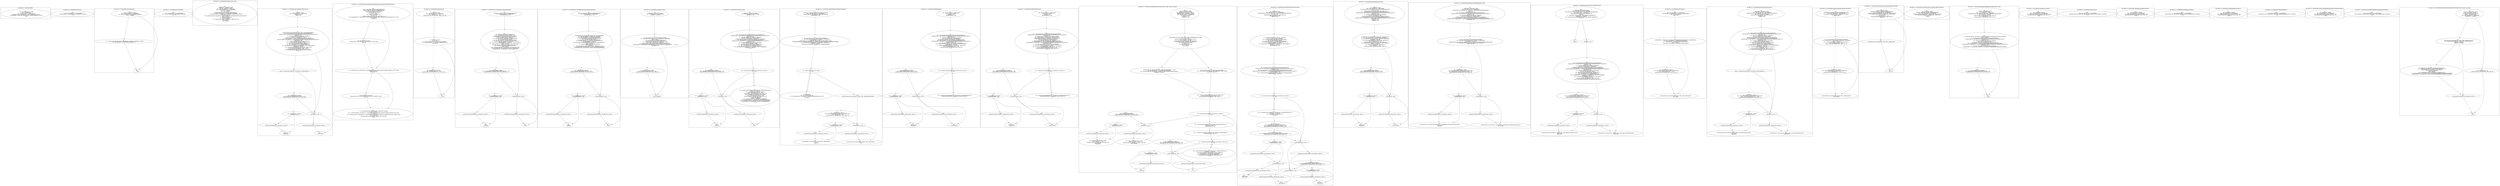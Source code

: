 digraph "67.ts" {
subgraph "cluster_@ts_files/67.ts: %dflt.[static]%dflt()" {
  label="@ts_files/67.ts: %dflt.[static]%dflt()";
  Node33290 [label="id:0
      this = this: @ts_files/67.ts: %dflt
      TAG = 'UserFileModel'
      %0 = new @ts_files/67.ts: UserFileModel
      instanceinvoke %0.<@ts_files/67.ts: UserFileModel.constructor()>()
      userFileModel = staticinvoke <@%unk/%unk: .stashOrGetObject()>(%0, TAG)
      return"];
}
subgraph "cluster_@ts_files/67.ts: UserFileModel.constructor()" {
  label="@ts_files/67.ts: UserFileModel.constructor()";
  Node40890 [label="id:0
      this = this: @ts_files/67.ts: UserFileModel
      instanceinvoke this.<@ts_files/67.ts: UserFileModel.%instInit()>()
      return"];
}
subgraph "cluster_@ts_files/67.ts: UserFileModel.onCreate(unknown)" {
  label="@ts_files/67.ts: UserFileModel.onCreate(unknown)";
  Node44680 [label="id:0
      context = parameter0: unknown
      this = this: @ts_files/67.ts: UserFileModel
      %0 = this.<@ts_files/67.ts: UserFileModel.userFileMgr>
      if %0 == undefined"];
  Node44681 [label="id:1
      %1 = instanceinvoke photoAccessHelper.<@%unk/%unk: .getPhotoAccessHelper()>(context)
      this.<@ts_files/67.ts: UserFileModel.userFileMgr> = %1"];
  Node44682 [label="id:2
      return"];
  Node44680 -> Node44681;
  Node44680 -> Node44682;
  Node44681 -> Node44682;
}
subgraph "cluster_@ts_files/67.ts: UserFileModel.getUserFileMgr()" {
  label="@ts_files/67.ts: UserFileModel.getUserFileMgr()";
  Node42800 [label="id:0
      this = this: @ts_files/67.ts: UserFileModel
      %0 = this.<@ts_files/67.ts: UserFileModel.userFileMgr>
      return %0"];
}
subgraph "cluster_@ts_files/67.ts: UserFileModel.createOne(string, string)" {
  label="@ts_files/67.ts: UserFileModel.createOne(string, string)";
  Node51870 [label="id:0
      displayName = parameter0: string
      albumUri = parameter1: string
      this = this: @ts_files/67.ts: UserFileModel
      %0 = 'createOne displayName:' + displayName
      %1 = %0 + ' albumUri: '
      %2 = %1 + albumUri
      instanceinvoke Log.<@%unk/%unk: .info()>(TAG, %2)
      %3 = this.<@ts_files/67.ts: UserFileModel.userFileMgr>
      %4 = instanceinvoke %3.<@%unk/%unk: .createAsset()>(displayName, albumUri)
      fileAsset = await %4
      %5 = instanceinvoke this.<@ts_files/67.ts: UserFileModel.getUserAlbumItemByUri(string)>(albumUri)
      album = await %5
      %6 = newarray (unknown)[1]
      %6[0] = fileAsset
      %7 = instanceinvoke album.<@%unk/%unk: .addAssets()>(%6)
      %8 = await %7
      return fileAsset"];
}
subgraph "cluster_@ts_files/67.ts: UserFileModel.getUserAlbumItemByUri(string)" {
  label="@ts_files/67.ts: UserFileModel.getUserAlbumItemByUri(string)";
  Node56520 [label="id:0
      uri = parameter0: string
      this = this: @ts_files/67.ts: UserFileModel
      fetchResult = null
      album = null"];
  Node56521 [label="id:1
      instanceinvoke Log.<@%unk/%unk: .info()>(TAG, 'getUserAlbumItemByUri')
      %0 = new @%unk/%unk: dataSharePredicates.DataSharePredicates
      instanceinvoke %0.<@%unk/%unk: dataSharePredicates.DataSharePredicates.constructor()>()
      predicates = %0
      %1 = photoAccessHelper.<@%unk/%unk: .AlbumKeys>
      %2 = %1.<@%unk/%unk: .URI>
      instanceinvoke predicates.<@%unk/%unk: .equalTo()>(%2, uri)
      %3 = new @ts_files/67.ts: %AC$UserFileModel$getUserAlbumItemByUri$0
      instanceinvoke %3.<@ts_files/67.ts: %AC$UserFileModel$getUserAlbumItemByUri$0.constructor()>()
      fetchOptions = %3
      %4 = photoAccessHelper.<@%unk/%unk: .AlbumType>
      %5 = %4.<@%unk/%unk: .USER>
      %6 = photoAccessHelper.<@%unk/%unk: .AlbumSubtype>
      %7 = %6.<@%unk/%unk: .USER_GENERIC>
      %8 = this.<@ts_files/67.ts: UserFileModel.userFileMgr>
      %9 = instanceinvoke %8.<@%unk/%unk: .getAlbums()>(%5, %7, fetchOptions)
      fetchResult = await %9
      %10 = instanceinvoke fetchResult.<@%unk/%unk: .getCount()>()
      %11 = 'get Album fetchResult, count: ' + %10
      instanceinvoke Log.<@%unk/%unk: .info()>(TAG, %11)
      %12 = instanceinvoke fetchResult.<@%unk/%unk: .getCount()>()
      if %12 > 0"];
  Node56522 [label="id:2
      album = instanceinvoke fetchResult.<@%unk/%unk: .getFirstObject()>()"];
  Node56523 [label="id:3
      if fetchResult != null"];
  Node56524 [label="id:4
      instanceinvoke fetchResult.<@%unk/%unk: .close()>()"];
  Node56525 [label="id:5
      return album"];
  Node56526 [label="id:6
      err = caughtexception: unknown
      %13 = 'get Album fetchResult failed with err: ' + err
      instanceinvoke Log.<@%unk/%unk: .error()>(TAG, %13)"];
  Node56527 [label="id:7
      %14 = caughtexception: unknown
      if fetchResult != null"];
  Node56528 [label="id:8
      instanceinvoke fetchResult.<@%unk/%unk: .close()>()"];
  Node56529 [label="id:9
      return album
      throw %14"];
  Node56520 -> Node56521;
  Node56521 -> Node56522;
  Node56521 -> Node56523;
  Node56522 -> Node56523;
  Node56522 -> Node56526[style="dotted"];
  Node56523 -> Node56524;
  Node56523 -> Node56525;
  Node56524 -> Node56525;
  Node56526 -> Node56523;
  Node56526 -> Node56527[style="dotted"];
  Node56527 -> Node56528;
  Node56527 -> Node56529;
  Node56528 -> Node56529;
}
subgraph "cluster_@ts_files/67.ts: UserFileModel.copyOne(photoAccessHelper.PhotoAsset, photoAccessHelper.PhotoAsset)" {
  label="@ts_files/67.ts: UserFileModel.copyOne(photoAccessHelper.PhotoAsset, photoAccessHelper.PhotoAsset)";
  Node93480 [label="id:0
      source = parameter0: photoAccessHelper.PhotoAsset
      target = parameter1: photoAccessHelper.PhotoAsset
      this = this: @ts_files/67.ts: UserFileModel
      %0 = source.<@%unk/%unk: .uri>
      %1 = 'copy start: src:' + %0
      %2 = %1 + ' target: '
      %3 = target.<@%unk/%unk: .uri>
      %4 = %2 + %3
      instanceinvoke Log.<@%unk/%unk: .info()>(TAG, %4)
      %5 = instanceinvoke this.<@ts_files/67.ts: UserFileModel.openAsset(string, photoAccessHelper.PhotoAsset)>('R', source)
      fd = await %5
      if fd <= 0"];
  Node93481 [label="id:1
      %6 = new @%unk/%unk: Error
      instanceinvoke %6.<@%unk/%unk: Error.constructor()>('fd is invalid')
      throw %6"];
  Node93482 [label="id:2
      %7 = instanceinvoke this.<@ts_files/67.ts: UserFileModel.openAsset(string, photoAccessHelper.PhotoAsset)>('RW', target)
      targetFd = await %7
      if targetFd <= 0"];
  Node93483 [label="id:3
      %8 = new @%unk/%unk: Error
      instanceinvoke %8.<@%unk/%unk: Error.constructor()>('targetFd is invalid')
      throw %8"];
  Node93484 [label="id:4
      %9 = instanceinvoke fileIO.<@%unk/%unk: .copyFile()>(fd, targetFd)
      %10 = await %9
      %11 = instanceinvoke this.<@ts_files/67.ts: UserFileModel.closeAsset(number, photoAccessHelper.PhotoAsset)>(fd, source)
      %12 = await %11
      %13 = instanceinvoke this.<@ts_files/67.ts: UserFileModel.closeAsset(number, photoAccessHelper.PhotoAsset)>(targetFd, target)
      %14 = await %13
      instanceinvoke Log.<@%unk/%unk: .debug()>(TAG, 'copy end')
      return"];
  Node93480 -> Node93481;
  Node93480 -> Node93482;
  Node93481 -> Node93482;
  Node93482 -> Node93483;
  Node93482 -> Node93484;
  Node93483 -> Node93484;
}
subgraph "cluster_@ts_files/67.ts: UserFileModel.deleteOne(string)" {
  label="@ts_files/67.ts: UserFileModel.deleteOne(string)";
  Node44470 [label="id:0
      uri = parameter0: string
      this = this: @ts_files/67.ts: UserFileModel
      %0 = 'deleteAsset uri: ' + uri
      instanceinvoke Log.<@%unk/%unk: .debug()>(TAG, %0)"];
  Node44471 [label="id:1
      %1 = newarray (string)[1]
      %1[0] = uri
      %2 = this.<@ts_files/67.ts: UserFileModel.userFileMgr>
      %3 = instanceinvoke %2.<@%unk/%unk: .deleteAssets()>(%1)
      %4 = await %3"];
  Node44472 [label="id:2
      err = caughtexception: unknown
      %5 = 'deleteOne with error: ' + err
      instanceinvoke Log.<@%unk/%unk: .error()>(TAG, %5)"];
  Node44473 [label="id:3
      return"];
  Node44470 -> Node44471;
  Node44471 -> Node44473;
  Node44471 -> Node44472[style="dotted"];
  Node44472 -> Node44473;
}
subgraph "cluster_@ts_files/67.ts: UserFileModel.recover(photoAccessHelper.PhotoAsset)" {
  label="@ts_files/67.ts: UserFileModel.recover(photoAccessHelper.PhotoAsset)";
  Node64610 [label="id:0
      fileAsset = parameter0: photoAccessHelper.PhotoAsset
      this = this: @ts_files/67.ts: UserFileModel
      albumFetchResult = null"];
  Node64611 [label="id:1
      %0 = fileAsset.<@%unk/%unk: .displayName>
      %1 = 'recoverPhotoAssetsDemoPromise:' + %0
      instanceinvoke Log.<@%unk/%unk: .debug()>(TAG, %1)
      %2 = photoAccessHelper.<@%unk/%unk: .AlbumType>
      %3 = %2.<@%unk/%unk: .SYSTEM>
      %4 = photoAccessHelper.<@%unk/%unk: .AlbumSubtype>
      %5 = %4.<@%unk/%unk: .TRASH>
      %6 = this.<@ts_files/67.ts: UserFileModel.userFileMgr>
      %7 = instanceinvoke %6.<@%unk/%unk: .getAlbums()>(%3, %5)
      albumFetchResult = await %7
      %8 = instanceinvoke albumFetchResult.<@%unk/%unk: .getFirstObject()>()
      album = await %8
      instanceinvoke Log.<@%unk/%unk: .debug()>(TAG, 'album  get')
      %9 = newarray (photoAccessHelper.PhotoAsset)[1]
      %9[0] = fileAsset
      %10 = instanceinvoke album.<@%unk/%unk: .recoverAssets()>(%9)
      %11 = instanceinvoke %10.<@%unk/%unk: .then()>(%AM1$recover)
      instanceinvoke %11.<@%unk/%unk: .catch()>(%AM0$recover)"];
  Node64612 [label="id:2
      err = caughtexception: unknown
      %12 = 'recoverPhotoAssetsDemoPromise failed with error: ' + err
      instanceinvoke Log.<@%unk/%unk: .error()>(TAG, %12)"];
  Node64613 [label="id:3
      if albumFetchResult != null"];
  Node64614 [label="id:4
      instanceinvoke albumFetchResult.<@%unk/%unk: .close()>()"];
  Node64615 [label="id:5
      return"];
  Node64616 [label="id:6
      %13 = caughtexception: unknown
      if albumFetchResult != null"];
  Node64617 [label="id:7
      instanceinvoke albumFetchResult.<@%unk/%unk: .close()>()"];
  Node64618 [label="id:8
      return
      throw %13"];
  Node64610 -> Node64611;
  Node64611 -> Node64613;
  Node64611 -> Node64612[style="dotted"];
  Node64612 -> Node64613;
  Node64612 -> Node64616[style="dotted"];
  Node64613 -> Node64614;
  Node64613 -> Node64615;
  Node64614 -> Node64615;
  Node64616 -> Node64617;
  Node64616 -> Node64618;
  Node64617 -> Node64618;
}
subgraph "cluster_@ts_files/67.ts: UserFileModel.permanentDelete(photoAccessHelper.PhotoAsset)" {
  label="@ts_files/67.ts: UserFileModel.permanentDelete(photoAccessHelper.PhotoAsset)";
  Node72680 [label="id:0
      fileAsset = parameter0: photoAccessHelper.PhotoAsset
      this = this: @ts_files/67.ts: UserFileModel
      albumFetchResult = null"];
  Node72681 [label="id:1
      instanceinvoke Log.<@%unk/%unk: .debug()>(TAG, 'permanentDelete')
      %0 = photoAccessHelper.<@%unk/%unk: .AlbumType>
      %1 = %0.<@ts_files/67.ts: UserFileModel.SYSTEM>
      %2 = photoAccessHelper.<@%unk/%unk: .AlbumSubtype>
      %3 = %2.<@%unk/%unk: .TRASH>
      %4 = this.<@ts_files/67.ts: UserFileModel.userFileMgr>
      %5 = instanceinvoke %4.<@%unk/%unk: .getAlbums()>(%1, %3)
      albumFetchResult = await %5
      %6 = instanceinvoke albumFetchResult.<@%unk/%unk: .getFirstObject()>()
      album = await %6
      %7 = newarray (photoAccessHelper.PhotoAsset)[1]
      %7[0] = fileAsset
      %8 = instanceinvoke album.<@%unk/%unk: .deleteAssets()>(%7)
      %9 = instanceinvoke %8.<@%unk/%unk: .then()>(%AM3$permanentDelete)
      instanceinvoke %9.<@%unk/%unk: .catch()>(%AM2$permanentDelete)"];
  Node72682 [label="id:2
      err = caughtexception: unknown
      %10 = 'permanentDelete failed with error: ' + err
      instanceinvoke Log.<@%unk/%unk: .error()>(TAG, %10)"];
  Node72683 [label="id:3
      if albumFetchResult != null"];
  Node72684 [label="id:4
      instanceinvoke albumFetchResult.<@%unk/%unk: .close()>()"];
  Node72685 [label="id:5
      return"];
  Node72686 [label="id:6
      %11 = caughtexception: unknown
      if albumFetchResult != null"];
  Node72687 [label="id:7
      instanceinvoke albumFetchResult.<@%unk/%unk: .close()>()"];
  Node72688 [label="id:8
      return
      throw %11"];
  Node72680 -> Node72681;
  Node72681 -> Node72683;
  Node72681 -> Node72682[style="dotted"];
  Node72682 -> Node72683;
  Node72682 -> Node72686[style="dotted"];
  Node72683 -> Node72684;
  Node72683 -> Node72685;
  Node72684 -> Node72685;
  Node72686 -> Node72687;
  Node72686 -> Node72688;
  Node72687 -> Node72688;
}
subgraph "cluster_@ts_files/67.ts: UserFileModel.createAlbum(string)" {
  label="@ts_files/67.ts: UserFileModel.createAlbum(string)";
  Node46550 [label="id:0
      albumName = parameter0: string
      this = this: @ts_files/67.ts: UserFileModel
      newAlbum = undefined"];
  Node46551 [label="id:1
      %0 = this.<@ts_files/67.ts: UserFileModel.userFileMgr>
      %1 = instanceinvoke %0.<@%unk/%unk: .createAlbum()>(albumName)
      album = await %1
      %2 = new @%unk/%unk: SimpleAlbumDataItem
      %3 = MediaConstants.<@%unk/%unk: .ALBUM_ID_USER>
      %4 = album.<@%unk/%unk: .albumUri>
      %5 = MediaConstants.<@%unk/%unk: .ALBUM_TYPE_USER>
      %6 = MediaConstants.<@%unk/%unk: .ALBUM_SUBTYPE_USER_GENERIC>
      instanceinvoke %2.<@%unk/%unk: SimpleAlbumDataItem.constructor()>(%3, albumName, %4, '', '', %5, %6)
      newAlbum = %2"];
  Node46552 [label="id:2
      err = caughtexception: unknown
      %7 = 'createAlbum failed with error: ' + err
      instanceinvoke Log.<@%unk/%unk: .error()>(TAG, %7)"];
  Node46553 [label="id:3
      return newAlbum"];
  Node46550 -> Node46551;
  Node46551 -> Node46553;
  Node46551 -> Node46552[style="dotted"];
  Node46552 -> Node46553;
}
subgraph "cluster_@ts_files/67.ts: UserFileModel.deleteAlbum(string)" {
  label="@ts_files/67.ts: UserFileModel.deleteAlbum(string)";
  Node46540 [label="id:0
      albumName = parameter0: string
      this = this: @ts_files/67.ts: UserFileModel
      fetchResult = null"];
  Node46541 [label="id:1
      %0 = new @%unk/%unk: dataSharePredicates.DataSharePredicates
      instanceinvoke %0.<@%unk/%unk: dataSharePredicates.DataSharePredicates.constructor()>()
      predicates = %0
      %1 = photoAccessHelper.<@%unk/%unk: .AlbumKeys>
      %2 = %1.<@%unk/%unk: .ALBUM_NAME>
      instanceinvoke predicates.<@%unk/%unk: .equalTo()>(%2, albumName)
      %3 = new @ts_files/67.ts: %AC$UserFileModel$deleteAlbum$1
      instanceinvoke %3.<@ts_files/67.ts: %AC$UserFileModel$deleteAlbum$1.constructor()>()
      fetchOptions = %3
      %4 = photoAccessHelper.<@%unk/%unk: .AlbumType>
      %5 = %4.<@%unk/%unk: .USER>
      %6 = photoAccessHelper.<@%unk/%unk: .AlbumSubtype>
      %7 = %6.<@%unk/%unk: .USER_GENERIC>
      %8 = this.<@ts_files/67.ts: UserFileModel.userFileMgr>
      %9 = instanceinvoke %8.<@%unk/%unk: .getAlbums()>(%5, %7, fetchOptions)
      fetchResult = await %9
      i = 0"];
  Node46542 [label="id:2
      %10 = instanceinvoke fetchResult.<@%unk/%unk: .getCount()>()
      if i < %10"];
  Node46543 [label="id:3
      %11 = instanceinvoke fetchResult.<@%unk/%unk: .getObjectByPosition()>(i)
      albumAsset = await %11
      %12 = albumAsset.<@%unk/%unk: .albumUri>
      %13 = 'deleteAlbum albumUri' + %12
      instanceinvoke Log.<@%unk/%unk: .info()>(TAG, %13)
      %14 = albumAsset.<@%unk/%unk: .albumName>
      %15 = 'deleteAlbum albumName' + %14
      instanceinvoke Log.<@%unk/%unk: .info()>(TAG, %15)
      %16 = newarray (unknown)[1]
      %16[0] = albumAsset
      %17 = this.<@ts_files/67.ts: UserFileModel.userFileMgr>
      %18 = instanceinvoke %17.<@%unk/%unk: .deleteAlbums()>(%16)
      %19 = instanceinvoke %18.<@%unk/%unk: .then()>(%AM5$deleteAlbum)
      instanceinvoke %19.<@%unk/%unk: .catch()>(%AM4$deleteAlbum)
      i = i + 1"];
  Node46544 [label="id:4
      if fetchResult != null"];
  Node46545 [label="id:5
      instanceinvoke fetchResult.<@%unk/%unk: .close()>()"];
  Node46546 [label="id:6
      err = caughtexception: unknown
      %20 = 'deletePhotoAlbumsPromise failed with error: ' + err
      instanceinvoke Log.<@%unk/%unk: .error()>(TAG, %20)"];
  Node46547 [label="id:7
      return"];
  Node46548 [label="id:8
      %21 = caughtexception: unknown
      if fetchResult != null"];
  Node46549 [label="id:9
      instanceinvoke fetchResult.<@%unk/%unk: .close()>()"];
  Node465410 [label="id:10
      return
      throw %21"];
  Node46540 -> Node46541;
  Node46541 -> Node46542;
  Node46542 -> Node46543;
  Node46542 -> Node46544;
  Node46543 -> Node46542;
  Node46544 -> Node46545;
  Node46544 -> Node46547;
  Node46545 -> Node46547;
  Node46546 -> Node46544;
  Node46546 -> Node46548[style="dotted"];
  Node46548 -> Node46549;
  Node46548 -> Node465410;
  Node46549 -> Node465410;
}
subgraph "cluster_@ts_files/67.ts: UserFileModel.deleteAll(photoAccessHelper.FetchOptions)" {
  label="@ts_files/67.ts: UserFileModel.deleteAll(photoAccessHelper.FetchOptions)";
  Node68150 [label="id:0
      fetchOption = parameter0: photoAccessHelper.FetchOptions
      this = this: @ts_files/67.ts: UserFileModel
      instanceinvoke Log.<@%unk/%unk: .info()>(TAG, 'deleteAll')
      fetchFileResult = null"];
  Node68151 [label="id:1
      %0 = this.<@ts_files/67.ts: UserFileModel.userFileMgr>
      %1 = instanceinvoke %0.<@%unk/%unk: .getAssets()>(fetchOption)
      fetchFileResult = await %1
      instanceinvoke Log.<@%unk/%unk: .debug()>(TAG, 'deleteAll getPhotoAssets')
      deleteAllGetAllObject = staticinvoke <@%unk/%unk: .hiSysEventDataQueryTimedOut()>('deleteAllGetAllObject')
      %2 = instanceinvoke fetchFileResult.<@%unk/%unk: .getAllObject()>()
      fileAssets = await %2
      staticinvoke <@%unk/%unk: .clearTimeout()>(deleteAllGetAllObject)
      i = 0"];
  Node68152 [label="id:2
      %3 = fileAssets.<@%unk/%unk: .length>
      if i < %3"];
  Node68153 [label="id:3
      %4 = fileAssets[i]
      %5 = %4.<@%unk/%unk: .uri>
      %6 = instanceinvoke this.<@ts_files/67.ts: UserFileModel.deleteOne(string)>(%5)
      %7 = await %6
      i = i + 1"];
  Node68154 [label="id:4
      instanceinvoke Log.<@%unk/%unk: .debug()>(TAG, 'deleteAll getFirstObject')"];
  Node68155 [label="id:5
      err = caughtexception: unknown
      %8 = instanceinvoke JSON.<@%unk/%unk: .stringify()>(err)
      %9 = 'deleteAll error:' + %8
      instanceinvoke Log.<@%unk/%unk: .error()>(TAG, %9)"];
  Node68156 [label="id:6
      if fetchFileResult != null"];
  Node68157 [label="id:7
      instanceinvoke fetchFileResult.<@%unk/%unk: .close()>()"];
  Node68158 [label="id:8
      instanceinvoke Log.<@%unk/%unk: .debug()>(TAG, 'deleteAll finish')
      return"];
  Node68159 [label="id:9
      %10 = caughtexception: unknown
      if fetchFileResult != null"];
  Node681510 [label="id:10
      instanceinvoke fetchFileResult.<@%unk/%unk: .close()>()"];
  Node681511 [label="id:11
      instanceinvoke Log.<@%unk/%unk: .debug()>(TAG, 'deleteAll finish')
      return
      throw %10"];
  Node68150 -> Node68151;
  Node68151 -> Node68152;
  Node68152 -> Node68153;
  Node68152 -> Node68154;
  Node68153 -> Node68152;
  Node68154 -> Node68156;
  Node68154 -> Node68155[style="dotted"];
  Node68155 -> Node68156;
  Node68155 -> Node68159[style="dotted"];
  Node68156 -> Node68157;
  Node68156 -> Node68158;
  Node68157 -> Node68158;
  Node68159 -> Node681510;
  Node68159 -> Node681511;
  Node681510 -> Node681511;
}
subgraph "cluster_@ts_files/67.ts: UserFileModel.getAllMediaItems()" {
  label="@ts_files/67.ts: UserFileModel.getAllMediaItems()";
  Node44620 [label="id:0
      this = this: @ts_files/67.ts: UserFileModel
      %0 = newarray (any)[0]
      fileAssets = %0
      photoFetchResult = null"];
  Node44621 [label="id:1
      %1 = new @%unk/%unk: dataSharePredicates.DataSharePredicates
      instanceinvoke %1.<@%unk/%unk: dataSharePredicates.DataSharePredicates.constructor()>()
      predicates = %1
      %2 = photoAccessHelper.<@%unk/%unk: .PhotoKeys>
      %3 = %2.<@%unk/%unk: .DATE_ADDED>
      instanceinvoke predicates.<@%unk/%unk: .orderByDesc()>(%3)
      %4 = new @ts_files/67.ts: %AC$UserFileModel$getAllMediaItems$2
      instanceinvoke %4.<@ts_files/67.ts: %AC$UserFileModel$getAllMediaItems$2.constructor()>()
      emptyFetchOption = %4
      %5 = this.<@ts_files/67.ts: UserFileModel.userFileMgr>
      %6 = instanceinvoke %5.<@%unk/%unk: .getAssets()>(emptyFetchOption)
      photoFetchResult = await %6
      %7 = instanceinvoke photoFetchResult.<@%unk/%unk: .getCount()>()
      %8 = 'getAllMediaItems count: ' + %7
      instanceinvoke Log.<@%unk/%unk: .info()>(TAG, %8)
      i = 0"];
  Node44622 [label="id:2
      %9 = instanceinvoke photoFetchResult.<@%unk/%unk: .getCount()>()
      if i < %9"];
  Node44623 [label="id:3
      %10 = instanceinvoke photoFetchResult.<@%unk/%unk: .getObjectByPosition()>(i)
      instanceinvoke fileAssets.<@%unk/%unk: .push()>(await %10)
      i = i + 1"];
  Node44624 [label="id:4
      if photoFetchResult != null"];
  Node44625 [label="id:5
      instanceinvoke photoFetchResult.<@%unk/%unk: .close()>()"];
  Node44626 [label="id:6
      return fileAssets"];
  Node44627 [label="id:7
      err = caughtexception: unknown
      %11 = 'getAllMediaItems failed with err: ' + err
      instanceinvoke Log.<@%unk/%unk: .error()>(TAG, %11)"];
  Node44628 [label="id:8
      %12 = caughtexception: unknown
      if photoFetchResult != null"];
  Node44629 [label="id:9
      instanceinvoke photoFetchResult.<@%unk/%unk: .close()>()"];
  Node446210 [label="id:10
      return fileAssets
      throw %12"];
  Node44620 -> Node44621;
  Node44621 -> Node44622;
  Node44622 -> Node44623;
  Node44622 -> Node44624;
  Node44623 -> Node44622;
  Node44624 -> Node44625;
  Node44624 -> Node44626;
  Node44625 -> Node44626;
  Node44627 -> Node44624;
  Node44627 -> Node44628[style="dotted"];
  Node44628 -> Node44629;
  Node44628 -> Node446210;
  Node44629 -> Node446210;
}
subgraph "cluster_@ts_files/67.ts: UserFileModel.getAllMovingPhotoItems()" {
  label="@ts_files/67.ts: UserFileModel.getAllMovingPhotoItems()";
  Node51280 [label="id:0
      this = this: @ts_files/67.ts: UserFileModel
      %0 = newarray (any)[0]
      fileAssets = %0
      photoFetchResult = null"];
  Node51281 [label="id:1
      %1 = new @%unk/%unk: dataSharePredicates.DataSharePredicates
      instanceinvoke %1.<@%unk/%unk: dataSharePredicates.DataSharePredicates.constructor()>()
      predicates = %1
      %2 = MediaConstants.<@%unk/%unk: .PHOTO_SUBTYPE>
      %3 = MediaConstants.<@%unk/%unk: .MOVING_PHOTO>
      instanceinvoke predicates.<@%unk/%unk: .equalTo()>(%2, %3)
      %4 = photoAccessHelper.<@%unk/%unk: .PhotoKeys>
      %5 = %4.<@%unk/%unk: .DATE_ADDED>
      instanceinvoke predicates.<@%unk/%unk: .orderByDesc()>(%5)
      %6 = new @ts_files/67.ts: %AC$UserFileModel$getAllMovingPhotoItems$3
      instanceinvoke %6.<@ts_files/67.ts: %AC$UserFileModel$getAllMovingPhotoItems$3.constructor()>()
      fetchOptions = %6
      %7 = this.<@ts_files/67.ts: UserFileModel.userFileMgr>
      %8 = instanceinvoke %7.<@%unk/%unk: .getAssets()>(fetchOptions)
      photoFetchResult = await %8
      %9 = instanceinvoke photoFetchResult.<@%unk/%unk: .getCount()>()
      %10 = 'getAllMovingPhotoItems count: ' + %9
      instanceinvoke Log.<@%unk/%unk: .info()>(TAG, %10)
      i = 0"];
  Node51282 [label="id:2
      %11 = instanceinvoke photoFetchResult.<@%unk/%unk: .getCount()>()
      if i < %11"];
  Node51283 [label="id:3
      %12 = instanceinvoke photoFetchResult.<@%unk/%unk: .getObjectByPosition()>(i)
      instanceinvoke fileAssets.<@%unk/%unk: .push()>(await %12)
      i = i + 1"];
  Node51284 [label="id:4
      if photoFetchResult != null"];
  Node51285 [label="id:5
      instanceinvoke photoFetchResult.<@%unk/%unk: .close()>()"];
  Node51286 [label="id:6
      return fileAssets"];
  Node51287 [label="id:7
      err = caughtexception: unknown
      %13 = 'getAllMovingPhotoItems failed with err: ' + err
      instanceinvoke Log.<@%unk/%unk: .error()>(TAG, %13)"];
  Node51288 [label="id:8
      %14 = caughtexception: unknown
      if photoFetchResult != null"];
  Node51289 [label="id:9
      instanceinvoke photoFetchResult.<@%unk/%unk: .close()>()"];
  Node512810 [label="id:10
      return fileAssets
      throw %14"];
  Node51280 -> Node51281;
  Node51281 -> Node51282;
  Node51282 -> Node51283;
  Node51282 -> Node51284;
  Node51283 -> Node51282;
  Node51284 -> Node51285;
  Node51284 -> Node51286;
  Node51285 -> Node51286;
  Node51287 -> Node51284;
  Node51287 -> Node51288[style="dotted"];
  Node51288 -> Node51289;
  Node51288 -> Node512810;
  Node51289 -> Node512810;
}
subgraph "cluster_@ts_files/67.ts: UserFileModel.getAllMediaItemsByType(number, number, unknown, unknown)" {
  label="@ts_files/67.ts: UserFileModel.getAllMediaItemsByType(number, number, unknown, unknown)";
  Node81610 [label="id:0
      type = parameter0: number
      subType = parameter1: number
      albumFetchOption = parameter2: unknown
      fileFetchOption = parameter3: unknown
      this = this: @ts_files/67.ts: UserFileModel
      %0 = newarray (any)[0]
      fileAssets = %0
      fetchResult = null"];
  Node81611 [label="id:1
      instanceinvoke Log.<@%unk/%unk: .info()>(TAG, 'getAllMediaItemsByUserFile')
      %1 = 'type:' + type
      instanceinvoke Log.<@%unk/%unk: .info()>(TAG, %1)
      %2 = 'subType:' + subType
      instanceinvoke Log.<@%unk/%unk: .info()>(TAG, %2)
      %3 = photoAccessHelper.<@%unk/%unk: .AlbumType>
      %4 = %3.<@%unk/%unk: .USER>
      %5 = type === %4
      %6 = albumFetchOption != null
      %7 = %5 && %6
      if %7 != false"];
  Node81612 [label="id:2
      instanceinvoke Log.<@%unk/%unk: .info()>(TAG, 'albumFetchOption ！= null')
      %8 = this.<@ts_files/67.ts: UserFileModel.userFileMgr>
      %9 = instanceinvoke %8.<@%unk/%unk: .getAlbums()>(type, subType, albumFetchOption)
      fetchResult = await %9"];
  Node81613 [label="id:3
      %10 = this.<@ts_files/67.ts: UserFileModel.userFileMgr>
      %11 = instanceinvoke %10.<@%unk/%unk: .getAlbums()>(type, subType)
      fetchResult = await %11"];
  Node81614 [label="id:4
      %12 = instanceinvoke fetchResult.<@%unk/%unk: .getCount()>()
      %13 = 'get Album fetchResult, count: ' + %12
      instanceinvoke Log.<@%unk/%unk: .info()>(TAG, %13)
      i = 0"];
  Node81615 [label="id:5
      %14 = instanceinvoke fetchResult.<@%unk/%unk: .getCount()>()
      if i < %14"];
  Node81616 [label="id:6
      %15 = instanceinvoke fetchResult.<@%unk/%unk: .getObjectByPosition()>(i)
      albumAsset = await %15
      photoFetchResult = null"];
  Node81617 [label="id:7
      %16 = instanceinvoke albumAsset.<@%unk/%unk: .getAssets()>(fileFetchOption)
      photoFetchResult = await %16
      i = 0"];
  Node81618 [label="id:8
      %17 = instanceinvoke photoFetchResult.<@%unk/%unk: .getCount()>()
      if i < %17"];
  Node81619 [label="id:9
      %18 = instanceinvoke photoFetchResult.<@%unk/%unk: .getObjectByPosition()>(i)
      photoAsset = await %18
      instanceinvoke fileAssets.<@%unk/%unk: .push()>(photoAsset)
      %19 = photoAsset.<@%unk/%unk: .displayName>
      %20 = 'getPhotoAssets successfully, file displayName: ' + %19
      instanceinvoke Log.<@%unk/%unk: .info()>(TAG, %20)
      i = i + 1"];
  Node816110 [label="id:10
      if photoFetchResult != null"];
  Node816111 [label="id:11
      instanceinvoke photoFetchResult.<@%unk/%unk: .close()>()"];
  Node816112 [label="id:12
      err = caughtexception: unknown
      %21 = 'get Album getPhotoAssets failed with err: ' + err
      instanceinvoke Log.<@%unk/%unk: .info()>(TAG, %21)"];
  Node816113 [label="id:13
      if fetchResult != null"];
  Node816114 [label="id:14
      instanceinvoke fetchResult.<@%unk/%unk: .close()>()"];
  Node816115 [label="id:15
      %22 = fileAssets.<@%unk/%unk: .length>
      %23 = 'fileAssets: ' + %22
      instanceinvoke Log.<@%unk/%unk: .info()>(TAG, %23)
      return fileAssets"];
  Node816116 [label="id:16
      err = caughtexception: unknown
      %24 = 'get Album fetchResult failed with err: ' + err
      instanceinvoke Log.<@%unk/%unk: .error()>(TAG, %24)"];
  Node816117 [label="id:17
      i = i + 1"];
  Node816118 [label="id:18
      %25 = caughtexception: unknown
      if fetchResult != null"];
  Node816119 [label="id:19
      instanceinvoke fetchResult.<@%unk/%unk: .close()>()"];
  Node816120 [label="id:20
      %22 = fileAssets.<@%unk/%unk: .length>
      %23 = 'fileAssets: ' + %22
      instanceinvoke Log.<@%unk/%unk: .info()>(TAG, %23)
      return fileAssets
      throw %25"];
  Node816121 [label="id:21
      %26 = caughtexception: unknown
      if photoFetchResult != null"];
  Node816122 [label="id:22
      instanceinvoke photoFetchResult.<@%unk/%unk: .close()>()"];
  Node816123 [label="id:23
      i = i + 1
      throw %26"];
  Node81610 -> Node81611;
  Node81611 -> Node81612;
  Node81611 -> Node81613;
  Node81612 -> Node81614;
  Node81613 -> Node81614;
  Node81614 -> Node81615;
  Node81615 -> Node81616;
  Node81615 -> Node816113;
  Node81616 -> Node81617;
  Node81617 -> Node81618;
  Node81618 -> Node81619;
  Node81618 -> Node816110;
  Node81619 -> Node81618;
  Node816110 -> Node816111;
  Node816110 -> Node816117;
  Node816111 -> Node816117;
  Node816112 -> Node816110;
  Node816112 -> Node816121[style="dotted"];
  Node816113 -> Node816114;
  Node816113 -> Node816115;
  Node816114 -> Node816115;
  Node816116 -> Node816113;
  Node816116 -> Node816118[style="dotted"];
  Node816117 -> Node81615;
  Node816118 -> Node816119;
  Node816118 -> Node816120;
  Node816119 -> Node816120;
  Node816121 -> Node816122;
  Node816121 -> Node816123;
  Node816122 -> Node816123;
}
subgraph "cluster_@ts_files/67.ts: UserFileModel.getMediaItemByUriFromTrash(string)" {
  label="@ts_files/67.ts: UserFileModel.getMediaItemByUriFromTrash(string)";
  Node61380 [label="id:0
      uri = parameter0: string
      this = this: @ts_files/67.ts: UserFileModel
      instanceinvoke Log.<@%unk/%unk: .info()>(TAG, 'getMediaItemByUriFromTrash')
      %0 = 'uri:' + uri
      instanceinvoke Log.<@%unk/%unk: .info()>(TAG, %0)
      albumFetchResult = null
      fileAsset = null"];
  Node61381 [label="id:1
      %1 = photoAccessHelper.<@%unk/%unk: .AlbumType>
      %2 = %1.<@%unk/%unk: .SYSTEM>
      %3 = photoAccessHelper.<@%unk/%unk: .AlbumSubtype>
      %4 = %3.<@%unk/%unk: .TRASH>
      %5 = this.<@ts_files/67.ts: UserFileModel.userFileMgr>
      %6 = instanceinvoke %5.<@%unk/%unk: .getAlbums()>(%2, %4)
      albumFetchResult = await %6
      %7 = instanceinvoke albumFetchResult.<@%unk/%unk: .getFirstObject()>()
      albumAsset = await %7
      photoFetchResult = null"];
  Node61382 [label="id:2
      %8 = new @%unk/%unk: dataSharePredicates.DataSharePredicates
      instanceinvoke %8.<@%unk/%unk: dataSharePredicates.DataSharePredicates.constructor()>()
      predicates = %8
      %9 = new @ts_files/67.ts: %AC$UserFileModel$getMediaItemByUriFromTrash$4
      instanceinvoke %9.<@ts_files/67.ts: %AC$UserFileModel$getMediaItemByUriFromTrash$4.constructor()>()
      emptyFetchOption = %9
      %10 = instanceinvoke albumAsset.<@%unk/%unk: .getAssets()>(emptyFetchOption)
      photoFetchResult = await %10
      i = 0"];
  Node61383 [label="id:3
      %11 = instanceinvoke photoFetchResult.<@%unk/%unk: .getCount()>()
      if i < %11"];
  Node61384 [label="id:4
      %12 = instanceinvoke photoFetchResult.<@%unk/%unk: .getObjectByPosition()>(i)
      photoAsset = await %12
      %13 = photoAsset.<@%unk/%unk: .uri>
      if %13 === uri
      i = i + 1"];
  Node61385 [label="id:5
      fileAsset = photoAsset
      %14 = photoAsset.<@%unk/%unk: .displayName>
      %15 = 'getMediaItemByUriFromTrash success: ' + %14
      instanceinvoke Log.<@%unk/%unk: .info()>(TAG, %15)"];
  Node61386 [label="id:6
      if photoFetchResult != null"];
  Node61387 [label="id:7
      instanceinvoke photoFetchResult.<@%unk/%unk: .close()>()"];
  Node61388 [label="id:8
      if albumFetchResult != null"];
  Node61389 [label="id:9
      instanceinvoke albumFetchResult.<@%unk/%unk: .close()>()"];
  Node613810 [label="id:10
      return fileAsset"];
  Node613811 [label="id:11
      err = caughtexception: unknown
      %16 = 'getMediaItemByUriFromTrash getPhotoAssets failed with err: ' + err
      instanceinvoke Log.<@%unk/%unk: .info()>(TAG, %16)"];
  Node613812 [label="id:12
      err = caughtexception: unknown
      %17 = 'getMediaItemByUriFromTrash failed with error: ' + err
      instanceinvoke Log.<@%unk/%unk: .error()>(TAG, %17)"];
  Node613813 [label="id:13
      %18 = caughtexception: unknown
      if albumFetchResult != null"];
  Node613814 [label="id:14
      instanceinvoke albumFetchResult.<@%unk/%unk: .close()>()"];
  Node613815 [label="id:15
      return fileAsset
      throw %18"];
  Node613816 [label="id:16
      %19 = caughtexception: unknown
      if photoFetchResult != null"];
  Node613817 [label="id:17
      instanceinvoke photoFetchResult.<@%unk/%unk: .close()>()"];
  Node613818 [label="id:18
      if albumFetchResult != null"];
  Node613819 [label="id:19
      instanceinvoke albumFetchResult.<@%unk/%unk: .close()>()"];
  Node613820 [label="id:20
      return fileAsset
      throw %19"];
  Node61380 -> Node61381;
  Node61381 -> Node61382;
  Node61382 -> Node61383;
  Node61383 -> Node61384;
  Node61383 -> Node61386;
  Node61384 -> Node61385;
  Node61384 -> Node61383;
  Node61385 -> Node61386;
  Node61385 -> Node613811[style="dotted"];
  Node61386 -> Node61387;
  Node61386 -> Node61388;
  Node61387 -> Node61388;
  Node61387 -> Node613812[style="dotted"];
  Node61388 -> Node61389;
  Node61388 -> Node613810;
  Node61389 -> Node613810;
  Node613811 -> Node61386;
  Node613811 -> Node613816[style="dotted"];
  Node613812 -> Node61388;
  Node613812 -> Node613813[style="dotted"];
  Node613813 -> Node613814;
  Node613813 -> Node613815;
  Node613814 -> Node613815;
  Node613816 -> Node613817;
  Node613816 -> Node613818;
  Node613817 -> Node613818;
  Node613818 -> Node613819;
  Node613818 -> Node613820;
  Node613819 -> Node613820;
}
subgraph "cluster_@ts_files/67.ts: UserFileModel.getMediaItemByUri(string)" {
  label="@ts_files/67.ts: UserFileModel.getMediaItemByUri(string)";
  Node52200 [label="id:0
      uri = parameter0: string
      this = this: @ts_files/67.ts: UserFileModel
      instanceinvoke Log.<@%unk/%unk: .info()>(TAG, 'getMediaItemByUri')
      %0 = 'uri:' + uri
      instanceinvoke Log.<@%unk/%unk: .info()>(TAG, %0)
      %1 = new @%unk/%unk: dataSharePredicates.DataSharePredicates
      instanceinvoke %1.<@%unk/%unk: dataSharePredicates.DataSharePredicates.constructor()>()
      predicates = %1
      %2 = photoAccessHelper.<@%unk/%unk: .PhotoKeys>
      %3 = %2.<@%unk/%unk: .URI>
      instanceinvoke predicates.<@%unk/%unk: .equalTo()>(%3, uri)
      %4 = new @ts_files/67.ts: %AC$UserFileModel$getMediaItemByUri$5
      instanceinvoke %4.<@ts_files/67.ts: %AC$UserFileModel$getMediaItemByUri$5.constructor()>()
      fetchOptions = %4
      fileAsset = null
      fetchResult = null"];
  Node52201 [label="id:1
      instanceinvoke Log.<@%unk/%unk: .info()>(TAG, 'fetchResult start')
      %5 = this.<@ts_files/67.ts: UserFileModel.userFileMgr>
      %6 = instanceinvoke %5.<@%unk/%unk: .getAssets()>(fetchOptions)
      fetchResult = await %6
      %7 = instanceinvoke fetchResult.<@%unk/%unk: .getCount()>()
      %8 = 'fetchResult count ' + %7
      instanceinvoke Log.<@%unk/%unk: .info()>(TAG, %8)
      %9 = instanceinvoke fetchResult.<@%unk/%unk: .getFirstObject()>()
      fileAsset = await %9
      %10 = fileAsset.<@%unk/%unk: .displayName>
      %11 = 'fileAsset ' + %10
      instanceinvoke Log.<@%unk/%unk: .info()>(TAG, %11)"];
  Node52202 [label="id:2
      err = caughtexception: unknown
      %12 = 'getMediaItemByUri failed, message = ' + err
      instanceinvoke Log.<@%unk/%unk: .error()>(TAG, %12)"];
  Node52203 [label="id:3
      if fetchResult != null"];
  Node52204 [label="id:4
      instanceinvoke fetchResult.<@%unk/%unk: .close()>()"];
  Node52205 [label="id:5
      return fileAsset"];
  Node52206 [label="id:6
      %13 = caughtexception: unknown
      if fetchResult != null"];
  Node52207 [label="id:7
      instanceinvoke fetchResult.<@%unk/%unk: .close()>()"];
  Node52208 [label="id:8
      return fileAsset
      throw %13"];
  Node52200 -> Node52201;
  Node52201 -> Node52203;
  Node52201 -> Node52202[style="dotted"];
  Node52202 -> Node52203;
  Node52202 -> Node52206[style="dotted"];
  Node52203 -> Node52204;
  Node52203 -> Node52205;
  Node52204 -> Node52205;
  Node52206 -> Node52207;
  Node52206 -> Node52208;
  Node52207 -> Node52208;
}
subgraph "cluster_@ts_files/67.ts: UserFileModel.getMediaItemCountsByDisplayName(string)" {
  label="@ts_files/67.ts: UserFileModel.getMediaItemCountsByDisplayName(string)";
  Node66630 [label="id:0
      displayName = parameter0: string
      this = this: @ts_files/67.ts: UserFileModel
      instanceinvoke Log.<@%unk/%unk: .info()>(TAG, 'getMediaItemCountsByDisplayName')
      count = 0
      fetchFileResult = null
      %0 = new @%unk/%unk: dataSharePredicates.DataSharePredicates
      instanceinvoke %0.<@%unk/%unk: dataSharePredicates.DataSharePredicates.constructor()>()
      predicates = %0
      %1 = photoAccessHelper.<@%unk/%unk: .PhotoKeys>
      %2 = %1.<@%unk/%unk: .DISPLAY_NAME>
      instanceinvoke predicates.<@%unk/%unk: .equalTo()>(%2, displayName)
      %3 = new @ts_files/67.ts: %AC$UserFileModel$getMediaItemCountsByDisplayName$6
      instanceinvoke %3.<@ts_files/67.ts: %AC$UserFileModel$getMediaItemCountsByDisplayName$6.constructor()>()
      fetchOptions = %3"];
  Node66631 [label="id:1
      %4 = this.<@ts_files/67.ts: UserFileModel.userFileMgr>
      %5 = instanceinvoke %4.<@%unk/%unk: .getAssets()>(fetchOptions)
      fetchFileResult = await %5
      instanceinvoke Log.<@%unk/%unk: .debug()>(TAG, 'getMediaItemCountsByDisplayName getPhotoAssets')
      %6 = instanceinvoke fetchFileResult.<@%unk/%unk: .getCount()>()
      count = await %6"];
  Node66632 [label="id:2
      err = caughtexception: unknown
      %7 = instanceinvoke JSON.<@%unk/%unk: .stringify()>(err)
      %8 = 'getMediaItemCountsByDisplayName error:' + %7
      instanceinvoke Log.<@%unk/%unk: .error()>(TAG, %8)"];
  Node66633 [label="id:3
      if fetchFileResult != null"];
  Node66634 [label="id:4
      instanceinvoke fetchFileResult.<@%unk/%unk: .close()>()"];
  Node66635 [label="id:5
      instanceinvoke Log.<@%unk/%unk: .debug()>(TAG, 'getMediaItemCountsByDisplayName finish')
      return count"];
  Node66636 [label="id:6
      %9 = caughtexception: unknown
      if fetchFileResult != null"];
  Node66637 [label="id:7
      instanceinvoke fetchFileResult.<@%unk/%unk: .close()>()"];
  Node66638 [label="id:8
      instanceinvoke Log.<@%unk/%unk: .debug()>(TAG, 'getMediaItemCountsByDisplayName finish')
      return count
      throw %9"];
  Node66630 -> Node66631;
  Node66631 -> Node66633;
  Node66631 -> Node66632[style="dotted"];
  Node66632 -> Node66633;
  Node66632 -> Node66636[style="dotted"];
  Node66633 -> Node66634;
  Node66633 -> Node66635;
  Node66634 -> Node66635;
  Node66636 -> Node66637;
  Node66636 -> Node66638;
  Node66637 -> Node66638;
}
subgraph "cluster_@ts_files/67.ts: UserFileModel.getUserAlbumCountByName(string)" {
  label="@ts_files/67.ts: UserFileModel.getUserAlbumCountByName(string)";
  Node58550 [label="id:0
      albumName = parameter0: string
      this = this: @ts_files/67.ts: UserFileModel
      instanceinvoke Log.<@%unk/%unk: .info()>(TAG, 'getUserAlbumCountByName')
      %0 = 'album_name：' + albumName
      instanceinvoke Log.<@%unk/%unk: .info()>(TAG, %0)
      count = 0
      %1 = staticinvoke <@%unk/%unk: .getSystemAlbumDisplayName()>()
      systemAlbums = await %1
      %2 = instanceinvoke systemAlbums.<@%unk/%unk: .indexOf()>(albumName)
      if %2 >= 0"];
  Node58551 [label="id:1
      return 1"];
  Node58552 [label="id:2
      fetchResult = null"];
  Node58553 [label="id:3
      %3 = new @%unk/%unk: dataSharePredicates.DataSharePredicates
      instanceinvoke %3.<@%unk/%unk: dataSharePredicates.DataSharePredicates.constructor()>()
      predicates = %3
      %4 = photoAccessHelper.<@%unk/%unk: .AlbumKeys>
      %5 = %4.<@%unk/%unk: .ALBUM_NAME>
      instanceinvoke predicates.<@%unk/%unk: .equalTo()>(%5, albumName)
      %6 = new @ts_files/67.ts: %AC$UserFileModel$getUserAlbumCountByName$7
      instanceinvoke %6.<@ts_files/67.ts: %AC$UserFileModel$getUserAlbumCountByName$7.constructor()>()
      fetchOptions = %6
      %7 = photoAccessHelper.<@%unk/%unk: .AlbumType>
      %8 = %7.<@%unk/%unk: .USER>
      %9 = photoAccessHelper.<@%unk/%unk: .AlbumSubtype>
      %10 = %9.<@%unk/%unk: .USER_GENERIC>
      %11 = this.<@ts_files/67.ts: UserFileModel.userFileMgr>
      %12 = instanceinvoke %11.<@%unk/%unk: .getAlbums()>(%8, %10, fetchOptions)
      fetchResult = await %12
      %13 = instanceinvoke fetchResult.<@%unk/%unk: .getCount()>()
      %14 = 'fetchResult' + %13
      instanceinvoke Log.<@%unk/%unk: .info()>(TAG, %14)
      count = instanceinvoke fetchResult.<@%unk/%unk: .getCount()>()"];
  Node58554 [label="id:4
      err = caughtexception: unknown
      %15 = instanceinvoke JSON.<@%unk/%unk: .stringify()>(err)
      %16 = 'getUserAlbumCountByName error:' + %15
      instanceinvoke Log.<@%unk/%unk: .error()>(TAG, %16)"];
  Node58555 [label="id:5
      if fetchResult != null"];
  Node58556 [label="id:6
      instanceinvoke fetchResult.<@%unk/%unk: .close()>()"];
  Node58557 [label="id:7
      instanceinvoke Log.<@%unk/%unk: .debug()>(TAG, 'getUserAlbumCountByName finish')
      return count"];
  Node58558 [label="id:8
      %17 = caughtexception: unknown
      if fetchResult != null"];
  Node58559 [label="id:9
      instanceinvoke fetchResult.<@%unk/%unk: .close()>()"];
  Node585510 [label="id:10
      instanceinvoke Log.<@%unk/%unk: .debug()>(TAG, 'getUserAlbumCountByName finish')
      return count
      throw %17"];
  Node58550 -> Node58551;
  Node58550 -> Node58552;
  Node58552 -> Node58553;
  Node58553 -> Node58555;
  Node58553 -> Node58554[style="dotted"];
  Node58554 -> Node58555;
  Node58554 -> Node58558[style="dotted"];
  Node58555 -> Node58556;
  Node58555 -> Node58557;
  Node58556 -> Node58557;
  Node58558 -> Node58559;
  Node58558 -> Node585510;
  Node58559 -> Node585510;
}
subgraph "cluster_@ts_files/67.ts: UserFileModel.getActivePeers()" {
  label="@ts_files/67.ts: UserFileModel.getActivePeers()";
  Node43020 [label="id:0
      this = this: @ts_files/67.ts: UserFileModel
      instanceinvoke Log.<@%unk/%unk: .info()>(TAG, 'getActivePeers')
      %0 = newarray (any)[0]
      peers = %0"];
  Node43021 [label="id:1
      getActivePeers = staticinvoke <@%unk/%unk: .hiSysEventDataQueryTimedOut()>('getActivePeers')
      %1 = this.<@ts_files/67.ts: UserFileModel.userFileMgr>
      %2 = instanceinvoke %1.<@%unk/%unk: .getActivePeers()>()
      peers = await %2
      staticinvoke <@%unk/%unk: .clearTimeout()>(getActivePeers)"];
  Node43022 [label="id:2
      err = caughtexception: unknown
      %3 = instanceinvoke JSON.<@%unk/%unk: .stringify()>(err)
      %4 = 'getActivePeers error:' + %3
      instanceinvoke Log.<@%unk/%unk: .error()>(TAG, %4)"];
  Node43023 [label="id:3
      instanceinvoke Log.<@%unk/%unk: .debug()>(TAG, 'getActivePeers finish')
      return peers"];
  Node43020 -> Node43021;
  Node43021 -> Node43023;
  Node43021 -> Node43022[style="dotted"];
  Node43022 -> Node43023;
}
subgraph "cluster_@ts_files/67.ts: UserFileModel.getUserAlbumByName(string)" {
  label="@ts_files/67.ts: UserFileModel.getUserAlbumByName(string)";
  Node53340 [label="id:0
      albumName = parameter0: string
      this = this: @ts_files/67.ts: UserFileModel
      instanceinvoke Log.<@%unk/%unk: .info()>(TAG, 'getUserAlbumByName')
      %0 = 'album_name' + albumName
      instanceinvoke Log.<@%unk/%unk: .info()>(TAG, %0)
      fetchResult = null
      album = null"];
  Node53341 [label="id:1
      %1 = new @%unk/%unk: dataSharePredicates.DataSharePredicates
      instanceinvoke %1.<@%unk/%unk: dataSharePredicates.DataSharePredicates.constructor()>()
      predicates = %1
      %2 = photoAccessHelper.<@%unk/%unk: .AlbumKeys>
      %3 = %2.<@%unk/%unk: .ALBUM_NAME>
      instanceinvoke predicates.<@%unk/%unk: .equalTo()>(%3, albumName)
      %4 = new @ts_files/67.ts: %AC$UserFileModel$getUserAlbumByName$8
      instanceinvoke %4.<@ts_files/67.ts: %AC$UserFileModel$getUserAlbumByName$8.constructor()>()
      fetchOptions = %4
      %5 = photoAccessHelper.<@%unk/%unk: .AlbumType>
      %6 = %5.<@%unk/%unk: .USER>
      %7 = photoAccessHelper.<@%unk/%unk: .AlbumSubtype>
      %8 = %7.<@%unk/%unk: .USER_GENERIC>
      %9 = this.<@ts_files/67.ts: UserFileModel.userFileMgr>
      %10 = instanceinvoke %9.<@%unk/%unk: .getAlbums()>(%6, %8, fetchOptions)
      fetchResult = await %10
      %11 = instanceinvoke fetchResult.<@%unk/%unk: .getCount()>()
      %12 = 'fetchResult' + %11
      instanceinvoke Log.<@%unk/%unk: .info()>(TAG, %12)
      %13 = instanceinvoke fetchResult.<@%unk/%unk: .getCount()>()
      if %13 > 0"];
  Node53342 [label="id:2
      album = instanceinvoke fetchResult.<@%unk/%unk: .getFirstObject()>()"];
  Node53343 [label="id:3
      if fetchResult != null"];
  Node53344 [label="id:4
      instanceinvoke fetchResult.<@%unk/%unk: .close()>()"];
  Node53345 [label="id:5
      instanceinvoke Log.<@%unk/%unk: .debug()>(TAG, 'getUserAlbumByName finish')
      return album"];
  Node53346 [label="id:6
      err = caughtexception: unknown
      %14 = instanceinvoke JSON.<@%unk/%unk: .stringify()>(err)
      %15 = 'getUserAlbumByName error:' + %14
      instanceinvoke Log.<@%unk/%unk: .error()>(TAG, %15)"];
  Node53347 [label="id:7
      %16 = caughtexception: unknown
      if fetchResult != null"];
  Node53348 [label="id:8
      instanceinvoke fetchResult.<@%unk/%unk: .close()>()"];
  Node53349 [label="id:9
      instanceinvoke Log.<@%unk/%unk: .debug()>(TAG, 'getUserAlbumByName finish')
      return album
      throw %16"];
  Node53340 -> Node53341;
  Node53341 -> Node53342;
  Node53341 -> Node53343;
  Node53342 -> Node53343;
  Node53342 -> Node53346[style="dotted"];
  Node53343 -> Node53344;
  Node53343 -> Node53345;
  Node53344 -> Node53345;
  Node53346 -> Node53343;
  Node53346 -> Node53347[style="dotted"];
  Node53347 -> Node53348;
  Node53347 -> Node53349;
  Node53348 -> Node53349;
}
subgraph "cluster_@ts_files/67.ts: UserFileModel.getAlbums(photoAccessHelper.FetchOptions)" {
  label="@ts_files/67.ts: UserFileModel.getAlbums(photoAccessHelper.FetchOptions)";
  Node68390 [label="id:0
      fetchOption = parameter0: photoAccessHelper.FetchOptions
      this = this: @ts_files/67.ts: UserFileModel
      instanceinvoke Log.<@%unk/%unk: .info()>(TAG, 'getAlbums')
      %0 = newarray (any)[0]
      albums = %0"];
  Node68391 [label="id:1
      %1 = this.<@ts_files/67.ts: UserFileModel.userFileMgr>
      %2 = instanceinvoke %1.<@%unk/%unk: .getAlbums()>(fetchOption)
      albums = await %2
      %3 = instanceinvoke albums.<@%unk/%unk: .getCounts()>()
      %4 = 'getAlbums albums ' + %3
      instanceinvoke Log.<@%unk/%unk: .info()>(TAG, %4)"];
  Node68392 [label="id:2
      err = caughtexception: unknown
      %5 = instanceinvoke JSON.<@%unk/%unk: .stringify()>(err)
      %6 = 'getAlbums error:' + %5
      instanceinvoke Log.<@%unk/%unk: .error()>(TAG, %6)"];
  Node68393 [label="id:3
      instanceinvoke Log.<@%unk/%unk: .debug()>(TAG, 'getAlbums finish')
      return albums"];
  Node68390 -> Node68391;
  Node68391 -> Node68393;
  Node68391 -> Node68392[style="dotted"];
  Node68392 -> Node68393;
}
subgraph "cluster_@ts_files/67.ts: UserFileModel.openAsset(string, photoAccessHelper.PhotoAsset)" {
  label="@ts_files/67.ts: UserFileModel.openAsset(string, photoAccessHelper.PhotoAsset)";
  Node73880 [label="id:0
      mode = parameter0: string
      fileAsset = parameter1: photoAccessHelper.PhotoAsset
      this = this: @ts_files/67.ts: UserFileModel
      instanceinvoke Log.<@%unk/%unk: .debug()>(TAG, 'openAsset start')
      %0 = instanceinvoke fileAsset.<@%unk/%unk: .open()>(mode)
      fd = await %0
      %1 = 'openAsset end. fd: ' + fd
      instanceinvoke Log.<@%unk/%unk: .info()>(TAG, %1)
      if fd <= 0"];
  Node73881 [label="id:1
      instanceinvoke Log.<@%unk/%unk: .info()>(TAG, 'openAsset Fail')"];
  Node73882 [label="id:2
      return fd"];
  Node73880 -> Node73881;
  Node73880 -> Node73882;
  Node73881 -> Node73882;
}
subgraph "cluster_@ts_files/67.ts: UserFileModel.closeAsset(number, photoAccessHelper.PhotoAsset)" {
  label="@ts_files/67.ts: UserFileModel.closeAsset(number, photoAccessHelper.PhotoAsset)";
  Node74740 [label="id:0
      fd = parameter0: number
      fileAsset = parameter1: photoAccessHelper.PhotoAsset
      this = this: @ts_files/67.ts: UserFileModel
      instanceinvoke Log.<@%unk/%unk: .debug()>(TAG, 'closeAsset start')
      %0 = instanceinvoke fileAsset.<@%unk/%unk: .close()>(fd)
      %1 = await %0
      return"];
}
subgraph "cluster_@ts_files/67.ts: UserFileModel.addPhotoToAlbumByUserFileMgr(string, string)" {
  label="@ts_files/67.ts: UserFileModel.addPhotoToAlbumByUserFileMgr(string, string)";
  Node70600 [label="id:0
      albumUri = parameter0: string
      uri = parameter1: string
      this = this: @ts_files/67.ts: UserFileModel
      instanceinvoke Log.<@%unk/%unk: .info()>(TAG, 'addPhotoAssetsDemoPromise')
      %0 = 'albumUri' + albumUri
      instanceinvoke Log.<@%unk/%unk: .info()>(TAG, %0)
      %1 = 'mediaItem.uri' + uri
      instanceinvoke Log.<@%unk/%unk: .info()>(TAG, %1)"];
  Node70601 [label="id:1
      %2 = instanceinvoke this.<@ts_files/67.ts: UserFileModel.getUserAlbumItemByUri(string)>(albumUri)
      album = await %2
      %3 = new @%unk/%unk: dataSharePredicates.DataSharePredicates
      instanceinvoke %3.<@%unk/%unk: dataSharePredicates.DataSharePredicates.constructor()>()
      predicates = %3
      %4 = photoAccessHelper.<@%unk/%unk: .PhotoKeys>
      %5 = %4.<@%unk/%unk: .URI>
      instanceinvoke predicates.<@%unk/%unk: .equalTo()>(%5, uri)
      %6 = new @ts_files/67.ts: %AC$UserFileModel$addPhotoToAlbumByUserFileMgr$9
      instanceinvoke %6.<@ts_files/67.ts: %AC$UserFileModel$addPhotoToAlbumByUserFileMgr$9.constructor()>()
      fetchOptions = %6
      %7 = this.<@ts_files/67.ts: UserFileModel.userFileMgr>
      instanceinvoke %7.<@%unk/%unk: .getAssets()>(fetchOptions, %AM6$addPhotoToAlbumByUserFileMgr)"];
  Node70602 [label="id:2
      err = caughtexception: unknown
      %8 = 'addPhotoAssetsDemoPromise failed with error: ' + err
      instanceinvoke Log.<@%unk/%unk: .error()>(TAG, %8)"];
  Node70603 [label="id:3
      return"];
  Node70600 -> Node70601;
  Node70601 -> Node70603;
  Node70601 -> Node70602[style="dotted"];
  Node70602 -> Node70603;
}
subgraph "cluster_@ts_files/67.ts: UserFileModel.%AM0$recover(unknown)" {
  label="@ts_files/67.ts: UserFileModel.%AM0$recover(unknown)";
  Node46720 [label="id:0
      err = parameter0: unknown
      this = this: @ts_files/67.ts: UserFileModel
      %0 = 'album recoverPhotoAssets failed with error: ' + err
      instanceinvoke Log.<@%unk/%unk: .info()>(TAG, %0)
      return"];
}
subgraph "cluster_@ts_files/67.ts: UserFileModel.%AM1$recover()" {
  label="@ts_files/67.ts: UserFileModel.%AM1$recover()";
  Node38890 [label="id:0
      this = this: @ts_files/67.ts: UserFileModel
      instanceinvoke Log.<@%unk/%unk: .debug()>(TAG, 'album recoverPhotoAssets successfully')
      return"];
}
subgraph "cluster_@ts_files/67.ts: UserFileModel.%AM2$permanentDelete(unknown)" {
  label="@ts_files/67.ts: UserFileModel.%AM2$permanentDelete(unknown)";
  Node54810 [label="id:0
      err = parameter0: unknown
      this = this: @ts_files/67.ts: UserFileModel
      %0 = 'album deletePhotoAssets failed with error: ' + err
      instanceinvoke Log.<@%unk/%unk: .error()>(TAG, %0)
      return"];
}
subgraph "cluster_@ts_files/67.ts: UserFileModel.%AM3$permanentDelete()" {
  label="@ts_files/67.ts: UserFileModel.%AM3$permanentDelete()";
  Node46980 [label="id:0
      this = this: @ts_files/67.ts: UserFileModel
      instanceinvoke Log.<@%unk/%unk: .debug()>('album deletePhotoAssets successfully')
      return"];
}
subgraph "cluster_@ts_files/67.ts: UserFileModel.%AM4$deleteAlbum(unknown)" {
  label="@ts_files/67.ts: UserFileModel.%AM4$deleteAlbum(unknown)";
  Node50420 [label="id:0
      err = parameter0: unknown
      this = this: @ts_files/67.ts: UserFileModel
      %0 = 'deletePhotoAlbumsPromise failed with err: ' + err
      instanceinvoke Log.<@%unk/%unk: .error()>(TAG, %0)
      return"];
}
subgraph "cluster_@ts_files/67.ts: UserFileModel.%AM5$deleteAlbum()" {
  label="@ts_files/67.ts: UserFileModel.%AM5$deleteAlbum()";
  Node42590 [label="id:0
      this = this: @ts_files/67.ts: UserFileModel
      instanceinvoke Log.<@%unk/%unk: .info()>(TAG, 'deletePhotoAlbumsPromise successfully')
      return"];
}
subgraph "cluster_@ts_files/67.ts: UserFileModel.%AM7$%AM6$addPhotoToAlbumByUserFileMgr(unknown)" {
  label="@ts_files/67.ts: UserFileModel.%AM7$%AM6$addPhotoToAlbumByUserFileMgr(unknown)";
  Node69810 [label="id:0
      err = parameter0: unknown
      this = this: @ts_files/67.ts: UserFileModel
      %0 = 'album addPhotoAssets failed with error: ' + err
      instanceinvoke Log.<@%unk/%unk: .info()>(TAG, %0)
      return"];
}
subgraph "cluster_@ts_files/67.ts: UserFileModel.%AM8$%AM6$addPhotoToAlbumByUserFileMgr()" {
  label="@ts_files/67.ts: UserFileModel.%AM8$%AM6$addPhotoToAlbumByUserFileMgr()";
  Node61980 [label="id:0
      this = this: @ts_files/67.ts: UserFileModel
      instanceinvoke Log.<@%unk/%unk: .info()>(TAG, 'album addPhotoAssets successfully')
      return"];
}
subgraph "cluster_@ts_files/67.ts: UserFileModel.%AM6$addPhotoToAlbumByUserFileMgr([album], unknown, unknown)" {
  label="@ts_files/67.ts: UserFileModel.%AM6$addPhotoToAlbumByUserFileMgr([album], unknown, unknown)";
  Node83600 [label="id:0
      %closures0 = parameter0: [album]
      err = parameter1: unknown
      fetchResult = parameter2: unknown
      album = %closures0.album
      this = this: @ts_files/67.ts: UserFileModel
      if fetchResult != undefined"];
  Node83601 [label="id:1
      instanceinvoke Log.<@%unk/%unk: .info()>(TAG, 'fetchResult success')
      %0 = instanceinvoke fetchResult.<@%unk/%unk: .getFirstObject()>()
      fileAsset = await %0
      if fileAsset != undefined"];
  Node83602 [label="id:2
      %1 = fileAsset.<@ts_files/67.ts: UserFileModel.displayName>
      %2 = 'addPhotoToAlbumByUserFileMgr photo displayName : ' + %1
      instanceinvoke Log.<@%unk/%unk: .info()>(TAG, %2)
      %3 = newarray (unknown)[1]
      %3[0] = fileAsset
      %4 = instanceinvoke album.<@%unk/%unk: .addAssets()>(%3)
      %5 = instanceinvoke %4.<@%unk/%unk: .then()>(%AM8$%AM6$addPhotoToAlbumByUserFileMgr)
      instanceinvoke %5.<@%unk/%unk: .catch()>(%AM7$%AM6$addPhotoToAlbumByUserFileMgr)"];
  Node83603 [label="id:3
      instanceinvoke fetchResult.<@%unk/%unk: .close()>()"];
  Node83604 [label="id:4
      %6 = 'fetchResult fail' + err
      instanceinvoke Log.<@%unk/%unk: .info()>(TAG, %6)"];
  Node83605 [label="id:5
      return"];
  Node83600 -> Node83601;
  Node83600 -> Node83604;
  Node83601 -> Node83602;
  Node83601 -> Node83603;
  Node83602 -> Node83603;
  Node83603 -> Node83605;
  Node83604 -> Node83605;
}
}
